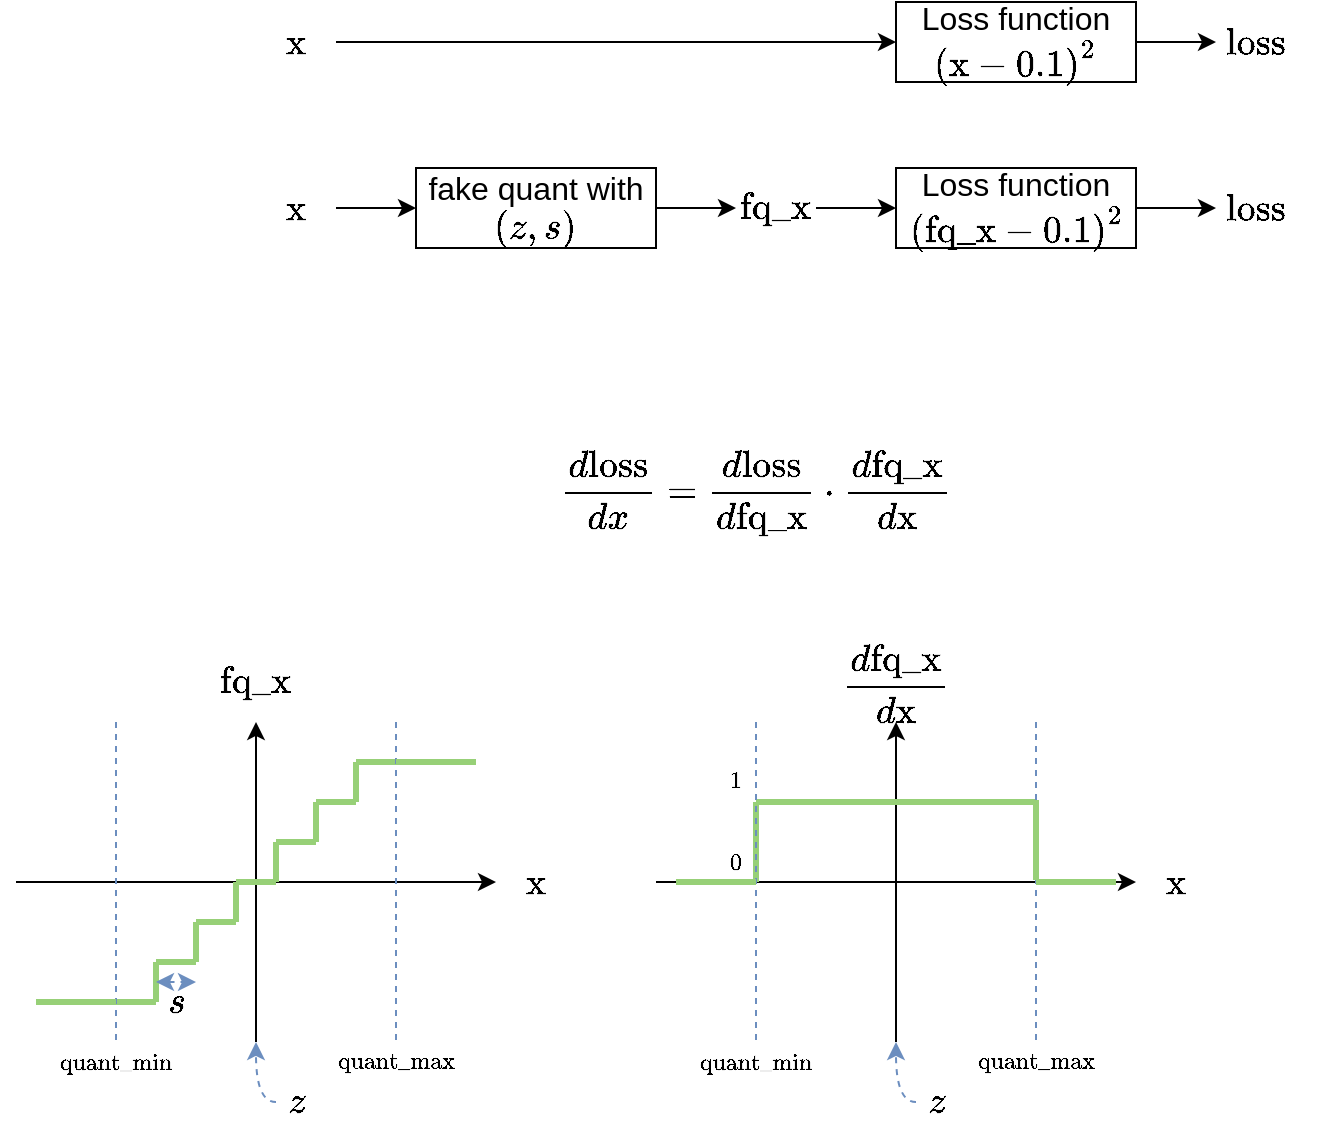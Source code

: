 <mxfile version="20.5.1" type="device"><diagram id="W31I7WNPUvjWYsgpEVP1" name="第 1 页"><mxGraphModel dx="1422" dy="794" grid="0" gridSize="10" guides="1" tooltips="1" connect="1" arrows="1" fold="1" page="1" pageScale="1" pageWidth="827" pageHeight="1169" math="1" shadow="0"><root><mxCell id="0"/><mxCell id="1" parent="0"/><mxCell id="EPRY5QzCWpppqkju8aNw-3" style="edgeStyle=orthogonalEdgeStyle;rounded=0;orthogonalLoop=1;jettySize=auto;html=1;exitX=1;exitY=0.5;exitDx=0;exitDy=0;entryX=0;entryY=0.5;entryDx=0;entryDy=0;fontSize=16;" edge="1" parent="1" source="EPRY5QzCWpppqkju8aNw-1" target="EPRY5QzCWpppqkju8aNw-2"><mxGeometry relative="1" as="geometry"/></mxCell><mxCell id="EPRY5QzCWpppqkju8aNw-1" value="`\text{x}`" style="text;html=1;strokeColor=none;fillColor=none;align=center;verticalAlign=middle;whiteSpace=wrap;rounded=0;fontSize=16;" vertex="1" parent="1"><mxGeometry x="160" y="203" width="40" height="40" as="geometry"/></mxCell><mxCell id="EPRY5QzCWpppqkju8aNw-5" style="edgeStyle=orthogonalEdgeStyle;rounded=0;orthogonalLoop=1;jettySize=auto;html=1;exitX=1;exitY=0.5;exitDx=0;exitDy=0;entryX=0;entryY=0.5;entryDx=0;entryDy=0;fontSize=16;" edge="1" parent="1" source="EPRY5QzCWpppqkju8aNw-2" target="EPRY5QzCWpppqkju8aNw-4"><mxGeometry relative="1" as="geometry"/></mxCell><mxCell id="EPRY5QzCWpppqkju8aNw-2" value="fake quant with `(z, s)`" style="rounded=0;whiteSpace=wrap;html=1;fontSize=16;" vertex="1" parent="1"><mxGeometry x="240" y="203" width="120" height="40" as="geometry"/></mxCell><mxCell id="EPRY5QzCWpppqkju8aNw-7" style="edgeStyle=orthogonalEdgeStyle;rounded=0;orthogonalLoop=1;jettySize=auto;html=1;exitX=1;exitY=0.5;exitDx=0;exitDy=0;entryX=0;entryY=0.5;entryDx=0;entryDy=0;fontSize=16;" edge="1" parent="1" source="EPRY5QzCWpppqkju8aNw-4" target="EPRY5QzCWpppqkju8aNw-6"><mxGeometry relative="1" as="geometry"/></mxCell><mxCell id="EPRY5QzCWpppqkju8aNw-4" value="`\text{fq_x}`" style="text;html=1;strokeColor=none;fillColor=none;align=center;verticalAlign=middle;whiteSpace=wrap;rounded=0;fontSize=16;" vertex="1" parent="1"><mxGeometry x="400" y="203" width="40" height="40" as="geometry"/></mxCell><mxCell id="EPRY5QzCWpppqkju8aNw-9" style="edgeStyle=orthogonalEdgeStyle;rounded=0;orthogonalLoop=1;jettySize=auto;html=1;exitX=1;exitY=0.5;exitDx=0;exitDy=0;entryX=0;entryY=0.5;entryDx=0;entryDy=0;fontSize=16;" edge="1" parent="1" source="EPRY5QzCWpppqkju8aNw-6" target="EPRY5QzCWpppqkju8aNw-8"><mxGeometry relative="1" as="geometry"/></mxCell><mxCell id="EPRY5QzCWpppqkju8aNw-6" value="Loss function&lt;br&gt;`(\text{fq_x}-0.1)^2`" style="rounded=0;whiteSpace=wrap;html=1;fontSize=16;" vertex="1" parent="1"><mxGeometry x="480" y="203" width="120" height="40" as="geometry"/></mxCell><mxCell id="EPRY5QzCWpppqkju8aNw-8" value="`\text{loss}`" style="text;html=1;strokeColor=none;fillColor=none;align=center;verticalAlign=middle;whiteSpace=wrap;rounded=0;fontSize=16;" vertex="1" parent="1"><mxGeometry x="640" y="203" width="40" height="40" as="geometry"/></mxCell><mxCell id="EPRY5QzCWpppqkju8aNw-10" value="`\frac{d\text{loss}}{dx}=\frac{d\text{loss}}{d\text{fq_x}}\cdot\frac{d\text{fq_x}}{d\text{x}}`" style="text;html=1;strokeColor=none;fillColor=none;align=center;verticalAlign=middle;whiteSpace=wrap;rounded=0;fontSize=16;" vertex="1" parent="1"><mxGeometry x="300" y="320" width="220" height="90" as="geometry"/></mxCell><mxCell id="EPRY5QzCWpppqkju8aNw-15" style="edgeStyle=orthogonalEdgeStyle;rounded=0;orthogonalLoop=1;jettySize=auto;html=1;exitX=1;exitY=0.5;exitDx=0;exitDy=0;entryX=0;entryY=0.5;entryDx=0;entryDy=0;fontSize=16;" edge="1" parent="1" source="EPRY5QzCWpppqkju8aNw-11" target="EPRY5QzCWpppqkju8aNw-12"><mxGeometry relative="1" as="geometry"/></mxCell><mxCell id="EPRY5QzCWpppqkju8aNw-11" value="`\text{x}`" style="text;html=1;strokeColor=none;fillColor=none;align=center;verticalAlign=middle;whiteSpace=wrap;rounded=0;fontSize=16;" vertex="1" parent="1"><mxGeometry x="160" y="120" width="40" height="40" as="geometry"/></mxCell><mxCell id="EPRY5QzCWpppqkju8aNw-18" style="edgeStyle=orthogonalEdgeStyle;rounded=0;orthogonalLoop=1;jettySize=auto;html=1;exitX=1;exitY=0.5;exitDx=0;exitDy=0;entryX=0;entryY=0.5;entryDx=0;entryDy=0;fontSize=16;" edge="1" parent="1" source="EPRY5QzCWpppqkju8aNw-12" target="EPRY5QzCWpppqkju8aNw-17"><mxGeometry relative="1" as="geometry"/></mxCell><mxCell id="EPRY5QzCWpppqkju8aNw-12" value="Loss function&lt;br&gt;`(\text{x}-0.1)^2`" style="rounded=0;whiteSpace=wrap;html=1;fontSize=16;" vertex="1" parent="1"><mxGeometry x="480" y="120" width="120" height="40" as="geometry"/></mxCell><mxCell id="EPRY5QzCWpppqkju8aNw-17" value="`\text{loss}`" style="text;html=1;strokeColor=none;fillColor=none;align=center;verticalAlign=middle;whiteSpace=wrap;rounded=0;fontSize=16;" vertex="1" parent="1"><mxGeometry x="640" y="120" width="40" height="40" as="geometry"/></mxCell><mxCell id="EPRY5QzCWpppqkju8aNw-56" value="" style="endArrow=classic;html=1;rounded=0;fontSize=16;endFill=1;entryX=0;entryY=0.5;entryDx=0;entryDy=0;" edge="1" parent="1" target="EPRY5QzCWpppqkju8aNw-73"><mxGeometry width="50" height="50" relative="1" as="geometry"><mxPoint x="360" y="560" as="sourcePoint"/><mxPoint x="560" y="560" as="targetPoint"/></mxGeometry></mxCell><mxCell id="EPRY5QzCWpppqkju8aNw-57" value="" style="endArrow=none;html=1;rounded=0;fontSize=16;startArrow=classic;startFill=1;exitX=0.5;exitY=1;exitDx=0;exitDy=0;" edge="1" parent="1" source="EPRY5QzCWpppqkju8aNw-74"><mxGeometry width="50" height="50" relative="1" as="geometry"><mxPoint x="480" y="480" as="sourcePoint"/><mxPoint x="480" y="640" as="targetPoint"/></mxGeometry></mxCell><mxCell id="EPRY5QzCWpppqkju8aNw-58" value="" style="endArrow=none;html=1;rounded=0;fontSize=16;strokeColor=#97D077;strokeWidth=3;" edge="1" parent="1"><mxGeometry width="50" height="50" relative="1" as="geometry"><mxPoint x="470" y="520" as="sourcePoint"/><mxPoint x="490" y="520" as="targetPoint"/></mxGeometry></mxCell><mxCell id="EPRY5QzCWpppqkju8aNw-60" value="" style="endArrow=none;html=1;rounded=0;fontSize=16;strokeColor=#97D077;strokeWidth=3;" edge="1" parent="1"><mxGeometry width="50" height="50" relative="1" as="geometry"><mxPoint x="490" y="520" as="sourcePoint"/><mxPoint x="510" y="520" as="targetPoint"/></mxGeometry></mxCell><mxCell id="EPRY5QzCWpppqkju8aNw-62" value="" style="endArrow=none;html=1;rounded=0;fontSize=16;strokeColor=#97D077;strokeWidth=3;" edge="1" parent="1"><mxGeometry width="50" height="50" relative="1" as="geometry"><mxPoint x="510" y="520" as="sourcePoint"/><mxPoint x="530" y="520" as="targetPoint"/></mxGeometry></mxCell><mxCell id="EPRY5QzCWpppqkju8aNw-64" value="" style="endArrow=none;html=1;rounded=0;fontSize=16;strokeColor=#97D077;strokeWidth=3;" edge="1" parent="1"><mxGeometry width="50" height="50" relative="1" as="geometry"><mxPoint x="410" y="520" as="sourcePoint"/><mxPoint x="430" y="520" as="targetPoint"/></mxGeometry></mxCell><mxCell id="EPRY5QzCWpppqkju8aNw-65" value="" style="endArrow=none;html=1;rounded=0;fontSize=16;strokeColor=#97D077;strokeWidth=3;" edge="1" parent="1"><mxGeometry width="50" height="50" relative="1" as="geometry"><mxPoint x="410" y="560" as="sourcePoint"/><mxPoint x="410" y="540" as="targetPoint"/></mxGeometry></mxCell><mxCell id="EPRY5QzCWpppqkju8aNw-66" value="" style="endArrow=none;html=1;rounded=0;fontSize=16;strokeColor=#97D077;strokeWidth=3;" edge="1" parent="1"><mxGeometry width="50" height="50" relative="1" as="geometry"><mxPoint x="430" y="520" as="sourcePoint"/><mxPoint x="450" y="520" as="targetPoint"/></mxGeometry></mxCell><mxCell id="EPRY5QzCWpppqkju8aNw-68" value="" style="endArrow=none;html=1;rounded=0;fontSize=16;strokeColor=#97D077;strokeWidth=3;" edge="1" parent="1"><mxGeometry width="50" height="50" relative="1" as="geometry"><mxPoint x="450" y="520" as="sourcePoint"/><mxPoint x="470" y="520" as="targetPoint"/></mxGeometry></mxCell><mxCell id="EPRY5QzCWpppqkju8aNw-69" value="" style="endArrow=none;html=1;rounded=0;fontSize=16;strokeColor=#97D077;strokeWidth=3;" edge="1" parent="1"><mxGeometry width="50" height="50" relative="1" as="geometry"><mxPoint x="410" y="540" as="sourcePoint"/><mxPoint x="410" y="520" as="targetPoint"/></mxGeometry></mxCell><mxCell id="EPRY5QzCWpppqkju8aNw-70" value="" style="endArrow=none;html=1;rounded=0;fontSize=16;strokeColor=#97D077;strokeWidth=3;" edge="1" parent="1"><mxGeometry width="50" height="50" relative="1" as="geometry"><mxPoint x="530" y="520" as="sourcePoint"/><mxPoint x="550" y="520" as="targetPoint"/></mxGeometry></mxCell><mxCell id="EPRY5QzCWpppqkju8aNw-71" value="" style="endArrow=none;html=1;rounded=0;fontSize=16;dashed=1;fillColor=#dae8fc;strokeColor=#6c8ebf;" edge="1" parent="1"><mxGeometry width="50" height="50" relative="1" as="geometry"><mxPoint x="410" y="480" as="sourcePoint"/><mxPoint x="410" y="640" as="targetPoint"/></mxGeometry></mxCell><mxCell id="EPRY5QzCWpppqkju8aNw-72" value="" style="endArrow=none;html=1;rounded=0;fontSize=16;dashed=1;fillColor=#dae8fc;strokeColor=#6c8ebf;" edge="1" parent="1"><mxGeometry width="50" height="50" relative="1" as="geometry"><mxPoint x="550" y="480" as="sourcePoint"/><mxPoint x="550" y="640" as="targetPoint"/></mxGeometry></mxCell><mxCell id="EPRY5QzCWpppqkju8aNw-73" value="`\text{x}`" style="text;html=1;strokeColor=none;fillColor=none;align=center;verticalAlign=middle;whiteSpace=wrap;rounded=0;fontSize=16;" vertex="1" parent="1"><mxGeometry x="600" y="540" width="40" height="40" as="geometry"/></mxCell><mxCell id="EPRY5QzCWpppqkju8aNw-74" value="`frac{d\text{fq_x}}{d\text{x}}`" style="text;html=1;strokeColor=none;fillColor=none;align=center;verticalAlign=middle;whiteSpace=wrap;rounded=0;fontSize=16;" vertex="1" parent="1"><mxGeometry x="450" y="440" width="60" height="40" as="geometry"/></mxCell><mxCell id="EPRY5QzCWpppqkju8aNw-75" style="edgeStyle=orthogonalEdgeStyle;rounded=0;orthogonalLoop=1;jettySize=auto;html=1;exitX=0;exitY=0.5;exitDx=0;exitDy=0;dashed=1;strokeColor=#6c8ebf;strokeWidth=1;fontSize=16;fontColor=#0000CC;startArrow=none;startFill=0;endArrow=classic;endFill=1;curved=1;fillColor=#dae8fc;" edge="1" parent="1" source="EPRY5QzCWpppqkju8aNw-76"><mxGeometry relative="1" as="geometry"><mxPoint x="480" y="640" as="targetPoint"/></mxGeometry></mxCell><mxCell id="EPRY5QzCWpppqkju8aNw-76" value="`z`" style="text;html=1;strokeColor=none;fillColor=none;align=center;verticalAlign=middle;whiteSpace=wrap;rounded=0;fontSize=16;" vertex="1" parent="1"><mxGeometry x="490" y="660" width="20" height="20" as="geometry"/></mxCell><mxCell id="EPRY5QzCWpppqkju8aNw-79" value="" style="endArrow=none;html=1;rounded=0;fontSize=16;strokeColor=#97D077;strokeWidth=3;" edge="1" parent="1"><mxGeometry width="50" height="50" relative="1" as="geometry"><mxPoint x="550" y="560" as="sourcePoint"/><mxPoint x="570" y="560" as="targetPoint"/></mxGeometry></mxCell><mxCell id="EPRY5QzCWpppqkju8aNw-82" value="" style="endArrow=none;html=1;rounded=0;fontSize=16;strokeColor=#97D077;strokeWidth=3;" edge="1" parent="1"><mxGeometry width="50" height="50" relative="1" as="geometry"><mxPoint x="570" y="560" as="sourcePoint"/><mxPoint x="590" y="560" as="targetPoint"/></mxGeometry></mxCell><mxCell id="EPRY5QzCWpppqkju8aNw-84" value="" style="group" vertex="1" connectable="0" parent="1"><mxGeometry x="370" y="560" width="40" as="geometry"/></mxCell><mxCell id="EPRY5QzCWpppqkju8aNw-80" value="" style="endArrow=none;html=1;rounded=0;fontSize=16;strokeColor=#97D077;strokeWidth=3;" edge="1" parent="EPRY5QzCWpppqkju8aNw-84"><mxGeometry width="50" height="50" relative="1" as="geometry"><mxPoint x="20" as="sourcePoint"/><mxPoint x="40" as="targetPoint"/></mxGeometry></mxCell><mxCell id="EPRY5QzCWpppqkju8aNw-81" value="" style="endArrow=none;html=1;rounded=0;fontSize=16;strokeColor=#97D077;strokeWidth=3;" edge="1" parent="EPRY5QzCWpppqkju8aNw-84"><mxGeometry width="50" height="50" relative="1" as="geometry"><mxPoint as="sourcePoint"/><mxPoint x="20" as="targetPoint"/></mxGeometry></mxCell><mxCell id="EPRY5QzCWpppqkju8aNw-90" value="" style="group" vertex="1" connectable="0" parent="1"><mxGeometry x="550" y="519" height="40" as="geometry"/></mxCell><mxCell id="EPRY5QzCWpppqkju8aNw-88" value="" style="endArrow=none;html=1;rounded=0;fontSize=16;strokeColor=#97D077;strokeWidth=3;" edge="1" parent="EPRY5QzCWpppqkju8aNw-90"><mxGeometry width="50" height="50" relative="1" as="geometry"><mxPoint y="40" as="sourcePoint"/><mxPoint y="20" as="targetPoint"/></mxGeometry></mxCell><mxCell id="EPRY5QzCWpppqkju8aNw-89" value="" style="endArrow=none;html=1;rounded=0;fontSize=16;strokeColor=#97D077;strokeWidth=3;" edge="1" parent="EPRY5QzCWpppqkju8aNw-90"><mxGeometry width="50" height="50" relative="1" as="geometry"><mxPoint y="20" as="sourcePoint"/><mxPoint as="targetPoint"/></mxGeometry></mxCell><mxCell id="EPRY5QzCWpppqkju8aNw-19" value="" style="endArrow=classic;html=1;rounded=0;fontSize=16;endFill=1;entryX=0;entryY=0.5;entryDx=0;entryDy=0;" edge="1" parent="1" target="EPRY5QzCWpppqkju8aNw-41"><mxGeometry width="50" height="50" relative="1" as="geometry"><mxPoint x="40" y="560" as="sourcePoint"/><mxPoint x="240" y="560" as="targetPoint"/></mxGeometry></mxCell><mxCell id="EPRY5QzCWpppqkju8aNw-20" value="" style="endArrow=none;html=1;rounded=0;fontSize=16;startArrow=classic;startFill=1;exitX=0.5;exitY=1;exitDx=0;exitDy=0;" edge="1" parent="1" source="EPRY5QzCWpppqkju8aNw-42"><mxGeometry width="50" height="50" relative="1" as="geometry"><mxPoint x="160" y="480" as="sourcePoint"/><mxPoint x="160" y="640" as="targetPoint"/></mxGeometry></mxCell><mxCell id="EPRY5QzCWpppqkju8aNw-21" value="" style="endArrow=none;html=1;rounded=0;fontSize=16;strokeColor=#97D077;strokeWidth=3;" edge="1" parent="1"><mxGeometry width="50" height="50" relative="1" as="geometry"><mxPoint x="150" y="560" as="sourcePoint"/><mxPoint x="170" y="560" as="targetPoint"/></mxGeometry></mxCell><mxCell id="EPRY5QzCWpppqkju8aNw-22" value="" style="endArrow=none;html=1;rounded=0;fontSize=16;strokeColor=#97D077;strokeWidth=3;" edge="1" parent="1"><mxGeometry width="50" height="50" relative="1" as="geometry"><mxPoint x="170" y="560" as="sourcePoint"/><mxPoint x="170" y="540" as="targetPoint"/></mxGeometry></mxCell><mxCell id="EPRY5QzCWpppqkju8aNw-23" value="" style="endArrow=none;html=1;rounded=0;fontSize=16;strokeColor=#97D077;strokeWidth=3;" edge="1" parent="1"><mxGeometry width="50" height="50" relative="1" as="geometry"><mxPoint x="170" y="540" as="sourcePoint"/><mxPoint x="190" y="540" as="targetPoint"/></mxGeometry></mxCell><mxCell id="EPRY5QzCWpppqkju8aNw-24" value="" style="endArrow=none;html=1;rounded=0;fontSize=16;strokeColor=#97D077;strokeWidth=3;" edge="1" parent="1"><mxGeometry width="50" height="50" relative="1" as="geometry"><mxPoint x="190" y="540" as="sourcePoint"/><mxPoint x="190" y="520" as="targetPoint"/></mxGeometry></mxCell><mxCell id="EPRY5QzCWpppqkju8aNw-26" value="" style="endArrow=none;html=1;rounded=0;fontSize=16;strokeColor=#97D077;strokeWidth=3;" edge="1" parent="1"><mxGeometry width="50" height="50" relative="1" as="geometry"><mxPoint x="190" y="520" as="sourcePoint"/><mxPoint x="210" y="520" as="targetPoint"/></mxGeometry></mxCell><mxCell id="EPRY5QzCWpppqkju8aNw-27" value="" style="endArrow=none;html=1;rounded=0;fontSize=16;strokeColor=#97D077;strokeWidth=3;" edge="1" parent="1"><mxGeometry width="50" height="50" relative="1" as="geometry"><mxPoint x="210" y="520" as="sourcePoint"/><mxPoint x="210" y="500" as="targetPoint"/></mxGeometry></mxCell><mxCell id="EPRY5QzCWpppqkju8aNw-30" value="" style="endArrow=none;html=1;rounded=0;fontSize=16;strokeColor=#97D077;strokeWidth=3;" edge="1" parent="1"><mxGeometry width="50" height="50" relative="1" as="geometry"><mxPoint x="90" y="620" as="sourcePoint"/><mxPoint x="110" y="620" as="targetPoint"/></mxGeometry></mxCell><mxCell id="EPRY5QzCWpppqkju8aNw-31" value="" style="endArrow=none;html=1;rounded=0;fontSize=16;strokeColor=#97D077;strokeWidth=3;" edge="1" parent="1"><mxGeometry width="50" height="50" relative="1" as="geometry"><mxPoint x="110" y="620" as="sourcePoint"/><mxPoint x="110" y="600" as="targetPoint"/></mxGeometry></mxCell><mxCell id="EPRY5QzCWpppqkju8aNw-32" value="" style="endArrow=none;html=1;rounded=0;fontSize=16;strokeColor=#97D077;strokeWidth=3;" edge="1" parent="1"><mxGeometry width="50" height="50" relative="1" as="geometry"><mxPoint x="110" y="600" as="sourcePoint"/><mxPoint x="130" y="600" as="targetPoint"/></mxGeometry></mxCell><mxCell id="EPRY5QzCWpppqkju8aNw-33" value="" style="endArrow=none;html=1;rounded=0;fontSize=16;strokeColor=#97D077;strokeWidth=3;" edge="1" parent="1"><mxGeometry width="50" height="50" relative="1" as="geometry"><mxPoint x="130" y="600" as="sourcePoint"/><mxPoint x="130" y="580" as="targetPoint"/></mxGeometry></mxCell><mxCell id="EPRY5QzCWpppqkju8aNw-34" value="" style="endArrow=none;html=1;rounded=0;fontSize=16;strokeColor=#97D077;strokeWidth=3;" edge="1" parent="1"><mxGeometry width="50" height="50" relative="1" as="geometry"><mxPoint x="130" y="580" as="sourcePoint"/><mxPoint x="150" y="580" as="targetPoint"/></mxGeometry></mxCell><mxCell id="EPRY5QzCWpppqkju8aNw-35" value="" style="endArrow=none;html=1;rounded=0;fontSize=16;strokeColor=#97D077;strokeWidth=3;" edge="1" parent="1"><mxGeometry width="50" height="50" relative="1" as="geometry"><mxPoint x="150" y="580" as="sourcePoint"/><mxPoint x="150" y="560" as="targetPoint"/></mxGeometry></mxCell><mxCell id="EPRY5QzCWpppqkju8aNw-36" value="" style="endArrow=none;html=1;rounded=0;fontSize=16;strokeColor=#97D077;strokeWidth=3;" edge="1" parent="1"><mxGeometry width="50" height="50" relative="1" as="geometry"><mxPoint x="210" y="500" as="sourcePoint"/><mxPoint x="230" y="500" as="targetPoint"/></mxGeometry></mxCell><mxCell id="EPRY5QzCWpppqkju8aNw-39" value="" style="endArrow=none;html=1;rounded=0;fontSize=16;dashed=1;fillColor=#dae8fc;strokeColor=#6c8ebf;" edge="1" parent="1"><mxGeometry width="50" height="50" relative="1" as="geometry"><mxPoint x="90" y="480" as="sourcePoint"/><mxPoint x="90" y="640" as="targetPoint"/></mxGeometry></mxCell><mxCell id="EPRY5QzCWpppqkju8aNw-40" value="" style="endArrow=none;html=1;rounded=0;fontSize=16;dashed=1;fillColor=#dae8fc;strokeColor=#6c8ebf;" edge="1" parent="1"><mxGeometry width="50" height="50" relative="1" as="geometry"><mxPoint x="230" y="480" as="sourcePoint"/><mxPoint x="230" y="640" as="targetPoint"/></mxGeometry></mxCell><mxCell id="EPRY5QzCWpppqkju8aNw-41" value="`\text{x}`" style="text;html=1;strokeColor=none;fillColor=none;align=center;verticalAlign=middle;whiteSpace=wrap;rounded=0;fontSize=16;" vertex="1" parent="1"><mxGeometry x="280" y="540" width="40" height="40" as="geometry"/></mxCell><mxCell id="EPRY5QzCWpppqkju8aNw-42" value="`\text{fq_x}`" style="text;html=1;strokeColor=none;fillColor=none;align=center;verticalAlign=middle;whiteSpace=wrap;rounded=0;fontSize=16;" vertex="1" parent="1"><mxGeometry x="140" y="440" width="40" height="40" as="geometry"/></mxCell><mxCell id="EPRY5QzCWpppqkju8aNw-44" style="edgeStyle=orthogonalEdgeStyle;rounded=0;orthogonalLoop=1;jettySize=auto;html=1;exitX=0;exitY=0.5;exitDx=0;exitDy=0;dashed=1;strokeColor=#6c8ebf;strokeWidth=1;fontSize=16;fontColor=#0000CC;startArrow=none;startFill=0;endArrow=classic;endFill=1;curved=1;fillColor=#dae8fc;" edge="1" parent="1" source="EPRY5QzCWpppqkju8aNw-43"><mxGeometry relative="1" as="geometry"><mxPoint x="160" y="640" as="targetPoint"/></mxGeometry></mxCell><mxCell id="EPRY5QzCWpppqkju8aNw-43" value="`z`" style="text;html=1;strokeColor=none;fillColor=none;align=center;verticalAlign=middle;whiteSpace=wrap;rounded=0;fontSize=16;" vertex="1" parent="1"><mxGeometry x="170" y="660" width="20" height="20" as="geometry"/></mxCell><mxCell id="EPRY5QzCWpppqkju8aNw-45" value="" style="endArrow=classic;startArrow=classic;html=1;rounded=0;dashed=1;strokeColor=#6c8ebf;strokeWidth=1;fontSize=16;fontColor=#0000CC;curved=1;fillColor=#dae8fc;" edge="1" parent="1"><mxGeometry width="50" height="50" relative="1" as="geometry"><mxPoint x="110" y="610" as="sourcePoint"/><mxPoint x="130" y="610" as="targetPoint"/></mxGeometry></mxCell><mxCell id="EPRY5QzCWpppqkju8aNw-47" value="`s`" style="text;html=1;strokeColor=none;fillColor=none;align=center;verticalAlign=middle;whiteSpace=wrap;rounded=0;fontSize=16;" vertex="1" parent="1"><mxGeometry x="110" y="610" width="20" height="20" as="geometry"/></mxCell><mxCell id="EPRY5QzCWpppqkju8aNw-49" value="" style="endArrow=none;html=1;rounded=0;fontSize=16;strokeColor=#97D077;strokeWidth=3;" edge="1" parent="1"><mxGeometry width="50" height="50" relative="1" as="geometry"><mxPoint x="230" y="500" as="sourcePoint"/><mxPoint x="250" y="500" as="targetPoint"/></mxGeometry></mxCell><mxCell id="EPRY5QzCWpppqkju8aNw-50" value="" style="endArrow=none;html=1;rounded=0;fontSize=16;strokeColor=#97D077;strokeWidth=3;" edge="1" parent="1"><mxGeometry width="50" height="50" relative="1" as="geometry"><mxPoint x="70" y="620" as="sourcePoint"/><mxPoint x="90" y="620" as="targetPoint"/></mxGeometry></mxCell><mxCell id="EPRY5QzCWpppqkju8aNw-51" value="" style="endArrow=none;html=1;rounded=0;fontSize=16;strokeColor=#97D077;strokeWidth=3;" edge="1" parent="1"><mxGeometry width="50" height="50" relative="1" as="geometry"><mxPoint x="50" y="620" as="sourcePoint"/><mxPoint x="70" y="620" as="targetPoint"/></mxGeometry></mxCell><mxCell id="EPRY5QzCWpppqkju8aNw-52" value="" style="endArrow=none;html=1;rounded=0;fontSize=16;strokeColor=#97D077;strokeWidth=3;" edge="1" parent="1"><mxGeometry width="50" height="50" relative="1" as="geometry"><mxPoint x="250" y="500" as="sourcePoint"/><mxPoint x="270" y="500" as="targetPoint"/></mxGeometry></mxCell><mxCell id="EPRY5QzCWpppqkju8aNw-92" value="`\text{quant_max}`" style="text;html=1;strokeColor=none;fillColor=none;align=center;verticalAlign=middle;whiteSpace=wrap;rounded=0;fontSize=10;" vertex="1" parent="1"><mxGeometry x="190" y="640" width="80" height="20" as="geometry"/></mxCell><mxCell id="EPRY5QzCWpppqkju8aNw-93" value="`\text{quant_min}`" style="text;html=1;strokeColor=none;fillColor=none;align=center;verticalAlign=middle;whiteSpace=wrap;rounded=0;fontSize=10;" vertex="1" parent="1"><mxGeometry x="50" y="640" width="80" height="20" as="geometry"/></mxCell><mxCell id="EPRY5QzCWpppqkju8aNw-94" value="`\text{quant_max}`" style="text;html=1;strokeColor=none;fillColor=none;align=center;verticalAlign=middle;whiteSpace=wrap;rounded=0;fontSize=10;" vertex="1" parent="1"><mxGeometry x="510" y="640" width="80" height="20" as="geometry"/></mxCell><mxCell id="EPRY5QzCWpppqkju8aNw-95" value="`\text{quant_min}`" style="text;html=1;strokeColor=none;fillColor=none;align=center;verticalAlign=middle;whiteSpace=wrap;rounded=0;fontSize=10;" vertex="1" parent="1"><mxGeometry x="370" y="640" width="80" height="20" as="geometry"/></mxCell><mxCell id="EPRY5QzCWpppqkju8aNw-96" value="`0`" style="text;html=1;strokeColor=none;fillColor=none;align=center;verticalAlign=middle;whiteSpace=wrap;rounded=0;fontSize=10;" vertex="1" parent="1"><mxGeometry x="390" y="540" width="20" height="20" as="geometry"/></mxCell><mxCell id="EPRY5QzCWpppqkju8aNw-97" value="`1`" style="text;html=1;strokeColor=none;fillColor=none;align=center;verticalAlign=middle;whiteSpace=wrap;rounded=0;fontSize=10;" vertex="1" parent="1"><mxGeometry x="390" y="499" width="20" height="20" as="geometry"/></mxCell></root></mxGraphModel></diagram></mxfile>